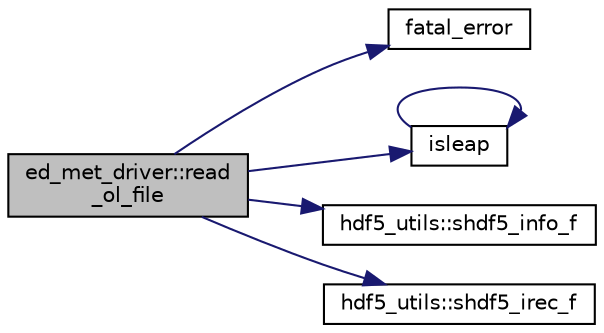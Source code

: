 digraph "ed_met_driver::read_ol_file"
{
 // LATEX_PDF_SIZE
  edge [fontname="Helvetica",fontsize="10",labelfontname="Helvetica",labelfontsize="10"];
  node [fontname="Helvetica",fontsize="10",shape=record];
  rankdir="LR";
  Node1 [label="ed_met_driver::read\l_ol_file",height=0.2,width=0.4,color="black", fillcolor="grey75", style="filled", fontcolor="black",tooltip=" "];
  Node1 -> Node2 [color="midnightblue",fontsize="10",style="solid",fontname="Helvetica"];
  Node2 [label="fatal_error",height=0.2,width=0.4,color="black", fillcolor="white", style="filled",URL="$fatal__error_8_f90.html#a2a2bff228716ab48a81c795b348d1665",tooltip=" "];
  Node1 -> Node3 [color="midnightblue",fontsize="10",style="solid",fontname="Helvetica"];
  Node3 [label="isleap",height=0.2,width=0.4,color="black", fillcolor="white", style="filled",URL="$dateutils_8f90.html#acbfdb1c78beb593447108203011b380c",tooltip=" "];
  Node3 -> Node3 [color="midnightblue",fontsize="10",style="solid",fontname="Helvetica"];
  Node1 -> Node4 [color="midnightblue",fontsize="10",style="solid",fontname="Helvetica"];
  Node4 [label="hdf5_utils::shdf5_info_f",height=0.2,width=0.4,color="black", fillcolor="white", style="filled",URL="$namespacehdf5__utils.html#a5149c551d73478f502b8660e3bdbd5b8",tooltip=" "];
  Node1 -> Node5 [color="midnightblue",fontsize="10",style="solid",fontname="Helvetica"];
  Node5 [label="hdf5_utils::shdf5_irec_f",height=0.2,width=0.4,color="black", fillcolor="white", style="filled",URL="$namespacehdf5__utils.html#a84928db7f00b3aedc24a2c20281dddb1",tooltip=" "];
}
